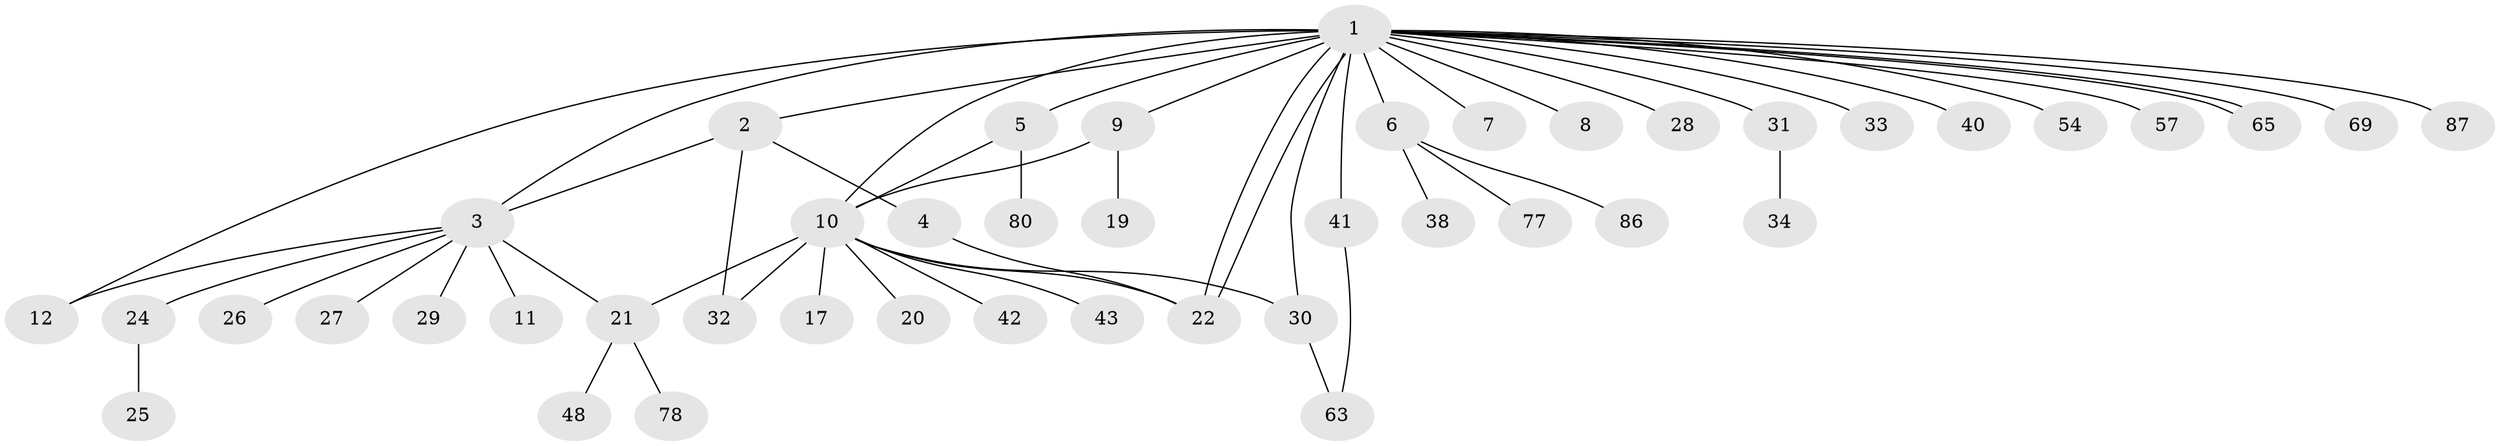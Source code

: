 // original degree distribution, {27: 0.011363636363636364, 4: 0.056818181818181816, 13: 0.022727272727272728, 2: 0.23863636363636365, 3: 0.06818181818181818, 1: 0.5454545454545454, 5: 0.045454545454545456, 11: 0.011363636363636364}
// Generated by graph-tools (version 1.1) at 2025/14/03/09/25 04:14:32]
// undirected, 44 vertices, 55 edges
graph export_dot {
graph [start="1"]
  node [color=gray90,style=filled];
  1;
  2;
  3 [super="+14+16+18+59+56+85+51"];
  4;
  5;
  6;
  7;
  8;
  9 [super="+88+45+39"];
  10 [super="+61+62+66+81+84+60+15"];
  11;
  12 [super="+13"];
  17;
  19;
  20 [super="+37"];
  21;
  22 [super="+23+70"];
  24;
  25;
  26;
  27;
  28;
  29;
  30;
  31;
  32;
  33;
  34 [super="+47"];
  38;
  40;
  41;
  42 [super="+55"];
  43;
  48;
  54 [super="+74"];
  57;
  63 [super="+72"];
  65;
  69;
  77;
  78;
  80;
  86;
  87;
  1 -- 2;
  1 -- 3;
  1 -- 5;
  1 -- 6;
  1 -- 7;
  1 -- 8;
  1 -- 9;
  1 -- 10 [weight=2];
  1 -- 12 [weight=3];
  1 -- 22;
  1 -- 22;
  1 -- 28;
  1 -- 30;
  1 -- 31;
  1 -- 33;
  1 -- 40;
  1 -- 41;
  1 -- 54;
  1 -- 57;
  1 -- 65;
  1 -- 65;
  1 -- 69;
  1 -- 87;
  2 -- 4;
  2 -- 32;
  2 -- 3;
  3 -- 11;
  3 -- 21 [weight=2];
  3 -- 24;
  3 -- 27;
  3 -- 29;
  3 -- 26;
  3 -- 12;
  4 -- 22;
  5 -- 80;
  5 -- 10;
  6 -- 38;
  6 -- 77;
  6 -- 86;
  9 -- 19;
  9 -- 10;
  10 -- 20;
  10 -- 42 [weight=2];
  10 -- 43;
  10 -- 22;
  10 -- 32;
  10 -- 17;
  10 -- 21;
  10 -- 30;
  21 -- 48;
  21 -- 78;
  24 -- 25;
  30 -- 63;
  31 -- 34;
  41 -- 63;
}
